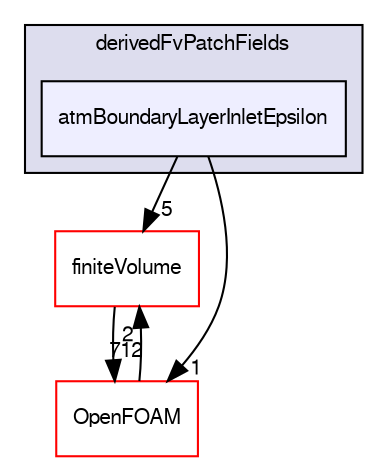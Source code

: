 digraph "src/TurbulenceModels/turbulenceModels/RAS/derivedFvPatchFields/atmBoundaryLayerInletEpsilon" {
  bgcolor=transparent;
  compound=true
  node [ fontsize="10", fontname="FreeSans"];
  edge [ labelfontsize="10", labelfontname="FreeSans"];
  subgraph clusterdir_22069f5775fb39fd683a4fab70e8b0be {
    graph [ bgcolor="#ddddee", pencolor="black", label="derivedFvPatchFields" fontname="FreeSans", fontsize="10", URL="dir_22069f5775fb39fd683a4fab70e8b0be.html"]
  dir_c31aca52985703ed02e59131b0066b08 [shape=box, label="atmBoundaryLayerInletEpsilon", style="filled", fillcolor="#eeeeff", pencolor="black", URL="dir_c31aca52985703ed02e59131b0066b08.html"];
  }
  dir_9bd15774b555cf7259a6fa18f99fe99b [shape=box label="finiteVolume" color="red" URL="dir_9bd15774b555cf7259a6fa18f99fe99b.html"];
  dir_c5473ff19b20e6ec4dfe5c310b3778a8 [shape=box label="OpenFOAM" color="red" URL="dir_c5473ff19b20e6ec4dfe5c310b3778a8.html"];
  dir_9bd15774b555cf7259a6fa18f99fe99b->dir_c5473ff19b20e6ec4dfe5c310b3778a8 [headlabel="712", labeldistance=1.5 headhref="dir_000749_001732.html"];
  dir_c31aca52985703ed02e59131b0066b08->dir_9bd15774b555cf7259a6fa18f99fe99b [headlabel="5", labeldistance=1.5 headhref="dir_002981_000749.html"];
  dir_c31aca52985703ed02e59131b0066b08->dir_c5473ff19b20e6ec4dfe5c310b3778a8 [headlabel="1", labeldistance=1.5 headhref="dir_002981_001732.html"];
  dir_c5473ff19b20e6ec4dfe5c310b3778a8->dir_9bd15774b555cf7259a6fa18f99fe99b [headlabel="2", labeldistance=1.5 headhref="dir_001732_000749.html"];
}
